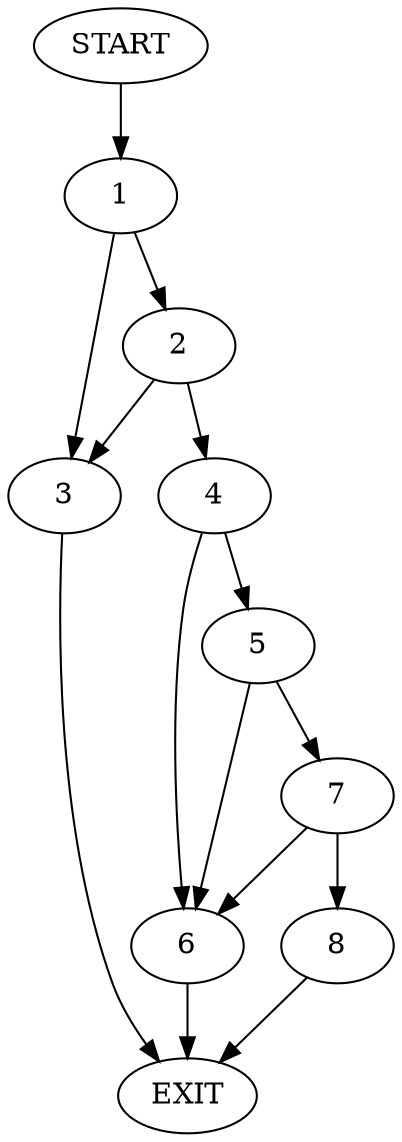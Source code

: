 digraph {
0 [label="START"]
9 [label="EXIT"]
0 -> 1
1 -> 2
1 -> 3
2 -> 3
2 -> 4
3 -> 9
4 -> 5
4 -> 6
5 -> 7
5 -> 6
6 -> 9
7 -> 8
7 -> 6
8 -> 9
}
